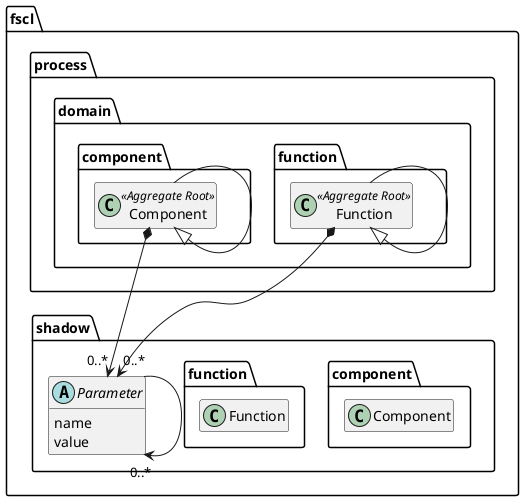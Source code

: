 @startuml
hide empty members
package fscl {

	package shadow{ 
		package component {
			class Component
		}
		
		package function {
			class Function
		}
		abstract class Parameter {
			name
			value
		}		
		Parameter --> "0..*" Parameter
	}

	package process.domain {
	
		package function {
			class Function <<Aggregate Root>>
		
			Function --|> Function
			Function *--> "0..*" Parameter	
			
		}
		
		package component {
			class Component <<Aggregate Root>>
		
			Component --|> Component
			Component *--> "0..*" Parameter	
			
		}
		
	}
}
@enduml